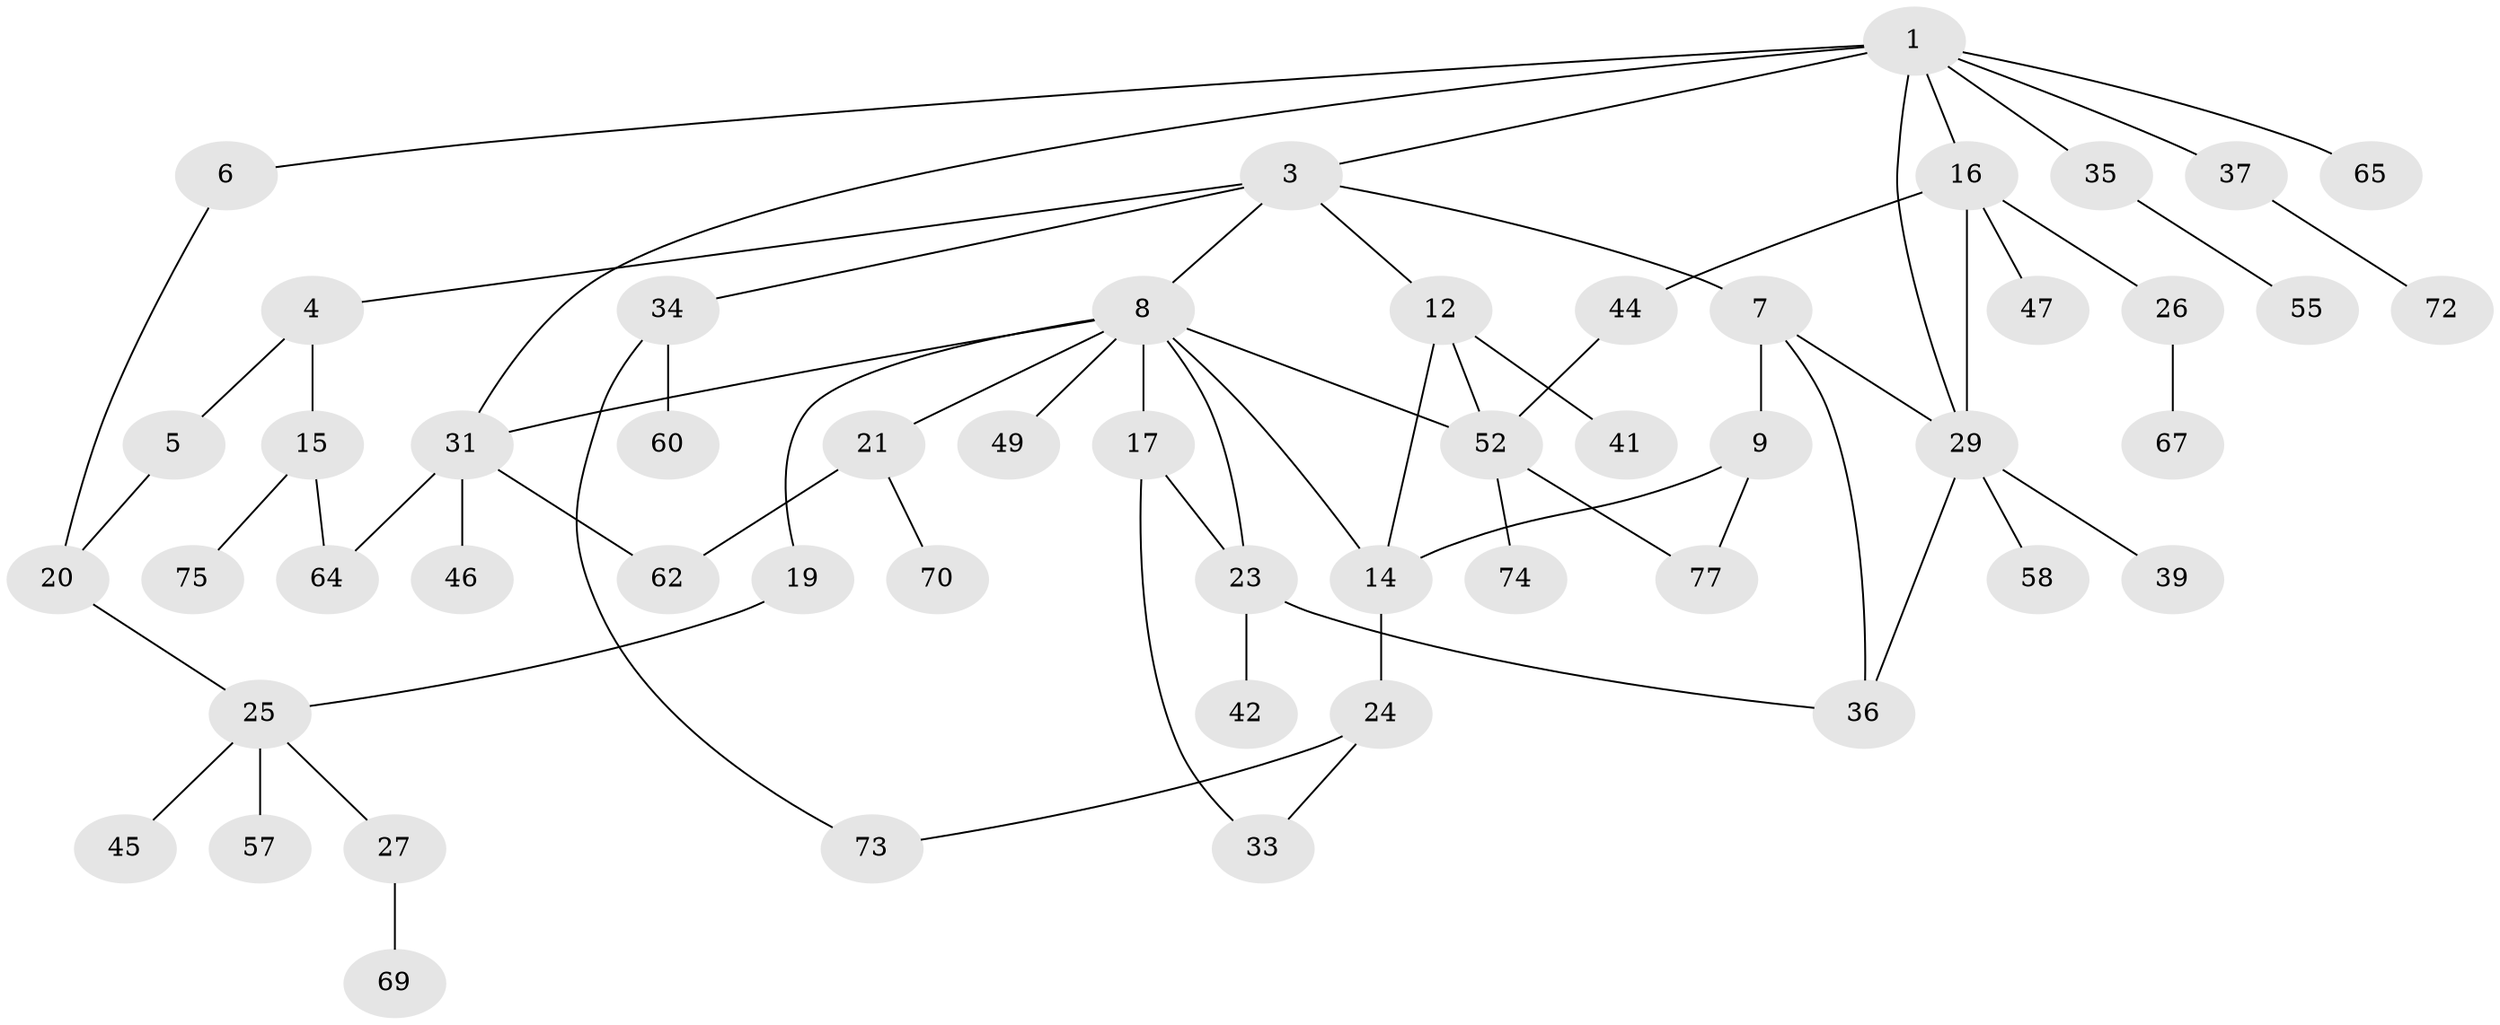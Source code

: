 // original degree distribution, {3: 0.2077922077922078, 7: 0.025974025974025976, 5: 0.06493506493506493, 4: 0.1038961038961039, 2: 0.2987012987012987, 1: 0.2987012987012987}
// Generated by graph-tools (version 1.1) at 2025/41/03/06/25 10:41:31]
// undirected, 52 vertices, 68 edges
graph export_dot {
graph [start="1"]
  node [color=gray90,style=filled];
  1 [super="+2"];
  3 [super="+11"];
  4 [super="+13"];
  5 [super="+68"];
  6;
  7 [super="+50"];
  8 [super="+10"];
  9 [super="+51"];
  12 [super="+40"];
  14 [super="+18"];
  15 [super="+71"];
  16;
  17;
  19;
  20 [super="+22"];
  21 [super="+56"];
  23 [super="+28"];
  24 [super="+38"];
  25 [super="+66"];
  26 [super="+30"];
  27 [super="+61"];
  29 [super="+32"];
  31 [super="+43"];
  33 [super="+76"];
  34 [super="+53"];
  35 [super="+54"];
  36 [super="+48"];
  37 [super="+63"];
  39;
  41;
  42;
  44;
  45;
  46;
  47;
  49;
  52 [super="+59"];
  55;
  57;
  58;
  60;
  62;
  64;
  65;
  67;
  69;
  70;
  72;
  73;
  74;
  75;
  77;
  1 -- 37;
  1 -- 65;
  1 -- 16;
  1 -- 35;
  1 -- 3;
  1 -- 6;
  1 -- 31;
  1 -- 29;
  3 -- 4;
  3 -- 7;
  3 -- 8;
  3 -- 34;
  3 -- 12;
  4 -- 5;
  4 -- 15;
  5 -- 20;
  6 -- 20;
  7 -- 9 [weight=2];
  7 -- 29;
  7 -- 36;
  8 -- 49;
  8 -- 17;
  8 -- 19;
  8 -- 52;
  8 -- 21;
  8 -- 23;
  8 -- 31;
  8 -- 14;
  9 -- 14;
  9 -- 77;
  12 -- 14;
  12 -- 41;
  12 -- 52;
  14 -- 24;
  15 -- 64;
  15 -- 75;
  16 -- 26;
  16 -- 44;
  16 -- 47;
  16 -- 29;
  17 -- 33;
  17 -- 23;
  19 -- 25;
  20 -- 25;
  21 -- 62;
  21 -- 70;
  23 -- 42;
  23 -- 36;
  24 -- 73;
  24 -- 33;
  25 -- 27;
  25 -- 45;
  25 -- 57;
  26 -- 67;
  27 -- 69;
  29 -- 58;
  29 -- 36;
  29 -- 39;
  31 -- 46;
  31 -- 64;
  31 -- 62;
  34 -- 60;
  34 -- 73;
  35 -- 55;
  37 -- 72;
  44 -- 52;
  52 -- 74;
  52 -- 77;
}
